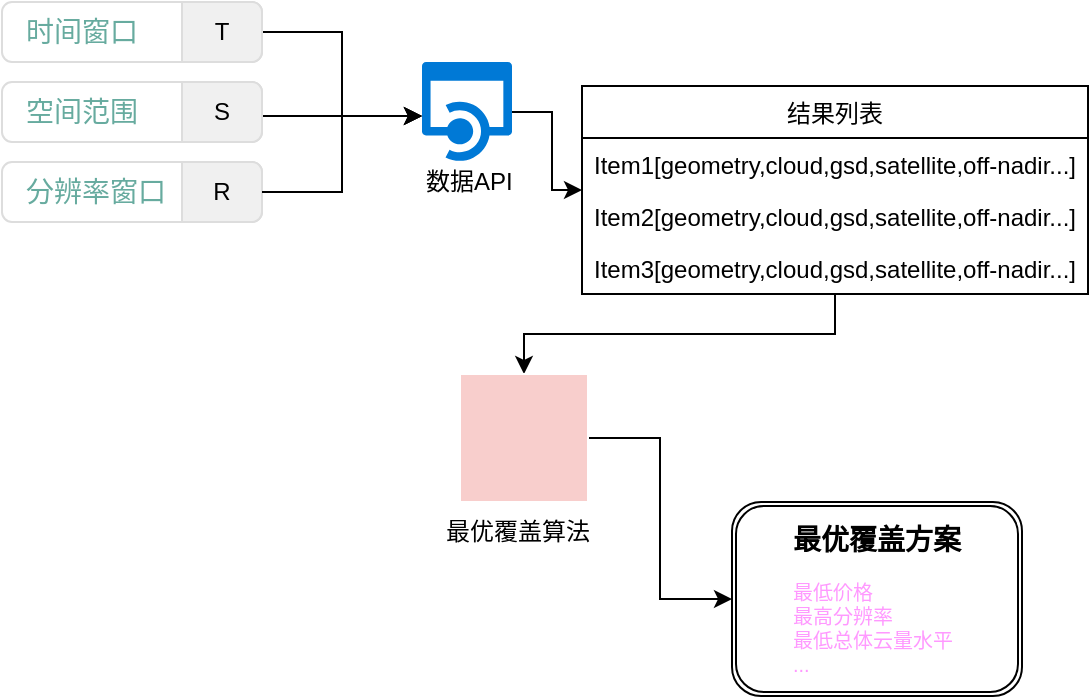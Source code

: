 <mxfile version="10.6.3" type="github"><diagram id="wnbGq5oPujWt7q_hX2k8" name="Page-1"><mxGraphModel dx="1329" dy="779" grid="0" gridSize="10" guides="1" tooltips="1" connect="1" arrows="1" fold="1" page="1" pageScale="1" pageWidth="850" pageHeight="1100" math="0" shadow="0"><root><mxCell id="0"/><mxCell id="1" parent="0"/><mxCell id="spsuZpREKKXDCuScoha9-23" style="edgeStyle=orthogonalEdgeStyle;rounded=0;orthogonalLoop=1;jettySize=auto;html=1;entryX=0;entryY=0.54;entryDx=0;entryDy=0;entryPerimeter=0;" parent="1" source="spsuZpREKKXDCuScoha9-1" target="spsuZpREKKXDCuScoha9-21" edge="1"><mxGeometry relative="1" as="geometry"/></mxCell><mxCell id="spsuZpREKKXDCuScoha9-1" value="&lt;font color=&quot;#67ab9f&quot;&gt;时间窗口&lt;/font&gt;" style="html=1;shadow=0;dashed=0;shape=mxgraph.bootstrap.rrect;rSize=5;strokeColor=#dddddd;fillColor=#ffffff;spacingLeft=10;fontSize=14;align=left;fontColor=#dddddd;whiteSpace=wrap;" parent="1" vertex="1"><mxGeometry x="60" y="140" width="130" height="30" as="geometry"/></mxCell><mxCell id="spsuZpREKKXDCuScoha9-2" value="T" style="html=1;shadow=0;dashed=0;shape=mxgraph.bootstrap.rightButton;rSize=5;strokeColor=#dddddd;fillColor=#f0f0f0;whiteSpace=wrap;resizeHeight=1;" parent="spsuZpREKKXDCuScoha9-1" vertex="1"><mxGeometry x="1" width="40" height="30" relative="1" as="geometry"><mxPoint x="-40" as="offset"/></mxGeometry></mxCell><mxCell id="spsuZpREKKXDCuScoha9-24" style="edgeStyle=orthogonalEdgeStyle;rounded=0;orthogonalLoop=1;jettySize=auto;html=1;entryX=0;entryY=0.54;entryDx=0;entryDy=0;entryPerimeter=0;" parent="1" source="spsuZpREKKXDCuScoha9-3" target="spsuZpREKKXDCuScoha9-21" edge="1"><mxGeometry relative="1" as="geometry"><Array as="points"><mxPoint x="210" y="197"/><mxPoint x="210" y="197"/></Array></mxGeometry></mxCell><mxCell id="spsuZpREKKXDCuScoha9-3" value="&lt;font color=&quot;#67ab9f&quot;&gt;空间范围&lt;/font&gt;" style="html=1;shadow=0;dashed=0;shape=mxgraph.bootstrap.rrect;rSize=5;strokeColor=#dddddd;fillColor=#ffffff;spacingLeft=10;fontSize=14;align=left;fontColor=#dddddd;whiteSpace=wrap;" parent="1" vertex="1"><mxGeometry x="60" y="180" width="130" height="30" as="geometry"/></mxCell><mxCell id="spsuZpREKKXDCuScoha9-4" value="S" style="html=1;shadow=0;dashed=0;shape=mxgraph.bootstrap.rightButton;rSize=5;strokeColor=#dddddd;fillColor=#f0f0f0;whiteSpace=wrap;resizeHeight=1;" parent="spsuZpREKKXDCuScoha9-3" vertex="1"><mxGeometry x="1" width="40" height="30" relative="1" as="geometry"><mxPoint x="-40" as="offset"/></mxGeometry></mxCell><mxCell id="spsuZpREKKXDCuScoha9-5" value="&lt;font color=&quot;#67ab9f&quot;&gt;分辨率窗口&lt;/font&gt;" style="html=1;shadow=0;dashed=0;shape=mxgraph.bootstrap.rrect;rSize=5;strokeColor=#dddddd;fillColor=#ffffff;spacingLeft=10;fontSize=14;align=left;fontColor=#dddddd;whiteSpace=wrap;" parent="1" vertex="1"><mxGeometry x="60" y="220" width="130" height="30" as="geometry"/></mxCell><mxCell id="spsuZpREKKXDCuScoha9-6" value="R" style="html=1;shadow=0;dashed=0;shape=mxgraph.bootstrap.rightButton;rSize=5;strokeColor=#dddddd;fillColor=#f0f0f0;whiteSpace=wrap;resizeHeight=1;" parent="spsuZpREKKXDCuScoha9-5" vertex="1"><mxGeometry x="1" width="40" height="30" relative="1" as="geometry"><mxPoint x="-40" as="offset"/></mxGeometry></mxCell><mxCell id="spsuZpREKKXDCuScoha9-25" style="edgeStyle=orthogonalEdgeStyle;rounded=0;orthogonalLoop=1;jettySize=auto;html=1;entryX=0;entryY=0.54;entryDx=0;entryDy=0;entryPerimeter=0;" parent="spsuZpREKKXDCuScoha9-5" source="spsuZpREKKXDCuScoha9-6" target="spsuZpREKKXDCuScoha9-21" edge="1"><mxGeometry relative="1" as="geometry"/></mxCell><mxCell id="spsuZpREKKXDCuScoha9-32" style="edgeStyle=orthogonalEdgeStyle;rounded=0;orthogonalLoop=1;jettySize=auto;html=1;exitX=1;exitY=0.5;exitDx=0;exitDy=0;exitPerimeter=0;entryX=0;entryY=0.5;entryDx=0;entryDy=0;" parent="1" source="spsuZpREKKXDCuScoha9-21" target="spsuZpREKKXDCuScoha9-27" edge="1"><mxGeometry relative="1" as="geometry"/></mxCell><mxCell id="spsuZpREKKXDCuScoha9-21" value="" style="shadow=0;dashed=0;html=1;strokeColor=none;labelPosition=center;verticalLabelPosition=bottom;verticalAlign=top;align=center;shape=mxgraph.mscae.cloud.api_app;fillColor=#0079D6;" parent="1" vertex="1"><mxGeometry x="270" y="170" width="45" height="50" as="geometry"/></mxCell><mxCell id="spsuZpREKKXDCuScoha9-22" value="数据API" style="text;html=1;resizable=0;points=[];autosize=1;align=left;verticalAlign=top;spacingTop=-4;" parent="1" vertex="1"><mxGeometry x="270" y="220" width="60" height="20" as="geometry"/></mxCell><mxCell id="spsuZpREKKXDCuScoha9-42" style="edgeStyle=orthogonalEdgeStyle;rounded=0;orthogonalLoop=1;jettySize=auto;html=1;entryX=0.5;entryY=0;entryDx=0;entryDy=0;" parent="1" source="spsuZpREKKXDCuScoha9-27" target="spsuZpREKKXDCuScoha9-37" edge="1"><mxGeometry relative="1" as="geometry"/></mxCell><mxCell id="spsuZpREKKXDCuScoha9-27" value="&#10;结果列表&#10;" style="swimlane;fontStyle=0;childLayout=stackLayout;horizontal=1;startSize=26;fillColor=none;horizontalStack=0;resizeParent=1;resizeParentMax=0;resizeLast=0;collapsible=1;marginBottom=0;align=center;" parent="1" vertex="1"><mxGeometry x="350" y="182" width="253" height="104" as="geometry"><mxRectangle x="350" y="182" width="75" height="26" as="alternateBounds"/></mxGeometry></mxCell><mxCell id="spsuZpREKKXDCuScoha9-28" value="Item1[geometry,cloud,gsd,satellite,off-nadir...]" style="text;strokeColor=none;fillColor=none;align=left;verticalAlign=top;spacingLeft=4;spacingRight=4;overflow=hidden;rotatable=0;points=[[0,0.5],[1,0.5]];portConstraint=eastwest;" parent="spsuZpREKKXDCuScoha9-27" vertex="1"><mxGeometry y="26" width="253" height="26" as="geometry"/></mxCell><mxCell id="spsuZpREKKXDCuScoha9-29" value="Item2[geometry,cloud,gsd,satellite,off-nadir...]" style="text;strokeColor=none;fillColor=none;align=left;verticalAlign=top;spacingLeft=4;spacingRight=4;overflow=hidden;rotatable=0;points=[[0,0.5],[1,0.5]];portConstraint=eastwest;" parent="spsuZpREKKXDCuScoha9-27" vertex="1"><mxGeometry y="52" width="253" height="26" as="geometry"/></mxCell><mxCell id="spsuZpREKKXDCuScoha9-30" value="Item3[geometry,cloud,gsd,satellite,off-nadir...]" style="text;strokeColor=none;fillColor=none;align=left;verticalAlign=top;spacingLeft=4;spacingRight=4;overflow=hidden;rotatable=0;points=[[0,0.5],[1,0.5]];portConstraint=eastwest;" parent="spsuZpREKKXDCuScoha9-27" vertex="1"><mxGeometry y="78" width="253" height="26" as="geometry"/></mxCell><mxCell id="spsuZpREKKXDCuScoha9-50" style="edgeStyle=orthogonalEdgeStyle;rounded=0;orthogonalLoop=1;jettySize=auto;html=1;exitX=1;exitY=0.5;exitDx=0;exitDy=0;" parent="1" source="spsuZpREKKXDCuScoha9-37" target="spsuZpREKKXDCuScoha9-49" edge="1"><mxGeometry relative="1" as="geometry"/></mxCell><mxCell id="spsuZpREKKXDCuScoha9-37" value="" style="shape=image;html=1;verticalAlign=top;verticalLabelPosition=bottom;labelBackgroundColor=#ffffff;imageAspect=0;aspect=fixed;image=https://cdn3.iconfinder.com/data/icons/technology-mix/200/Technology_Mix_-_Final-15-128.png;align=center;imageBorder=#FFFFFF;imageBackground=#F8CECC;" parent="1" vertex="1"><mxGeometry x="289" y="326" width="64" height="64" as="geometry"/></mxCell><mxCell id="spsuZpREKKXDCuScoha9-40" value="最优覆盖算法" style="text;html=1;resizable=0;points=[];autosize=1;align=left;verticalAlign=top;spacingTop=-4;" parent="1" vertex="1"><mxGeometry x="280" y="394.5" width="82" height="14" as="geometry"/></mxCell><mxCell id="spsuZpREKKXDCuScoha9-49" value="&lt;font style=&quot;font-size: 14px&quot;&gt;&lt;b&gt;最优覆盖方案&lt;/b&gt;&lt;/font&gt;&lt;br&gt;&lt;div style=&quot;text-align: left ; font-size: 10px&quot;&gt;&lt;span style=&quot;font-size: 10px&quot;&gt;&lt;br&gt;&lt;/span&gt;&lt;/div&gt;&lt;div style=&quot;text-align: left ; font-size: 10px&quot;&gt;&lt;span style=&quot;font-size: 10px&quot;&gt;&lt;font color=&quot;#ff99ff&quot;&gt;最低价格&lt;/font&gt;&lt;/span&gt;&lt;/div&gt;&lt;div style=&quot;text-align: left ; font-size: 10px&quot;&gt;&lt;span style=&quot;font-size: 10px&quot;&gt;&lt;font color=&quot;#ff99ff&quot;&gt;最高分辨率&lt;/font&gt;&lt;/span&gt;&lt;/div&gt;&lt;div style=&quot;text-align: left ; font-size: 10px&quot;&gt;&lt;span style=&quot;font-size: 10px&quot;&gt;&lt;font color=&quot;#ff99ff&quot;&gt;最低总体云量水平&lt;/font&gt;&lt;/span&gt;&lt;/div&gt;&lt;div style=&quot;text-align: left ; font-size: 10px&quot;&gt;&lt;span style=&quot;font-size: 10px&quot;&gt;&lt;font color=&quot;#ff99ff&quot;&gt;...&lt;/font&gt;&lt;/span&gt;&lt;/div&gt;" style="shape=ext;double=1;rounded=1;whiteSpace=wrap;html=1;align=center;" parent="1" vertex="1"><mxGeometry x="425" y="390" width="145" height="97" as="geometry"/></mxCell></root></mxGraphModel></diagram></mxfile>